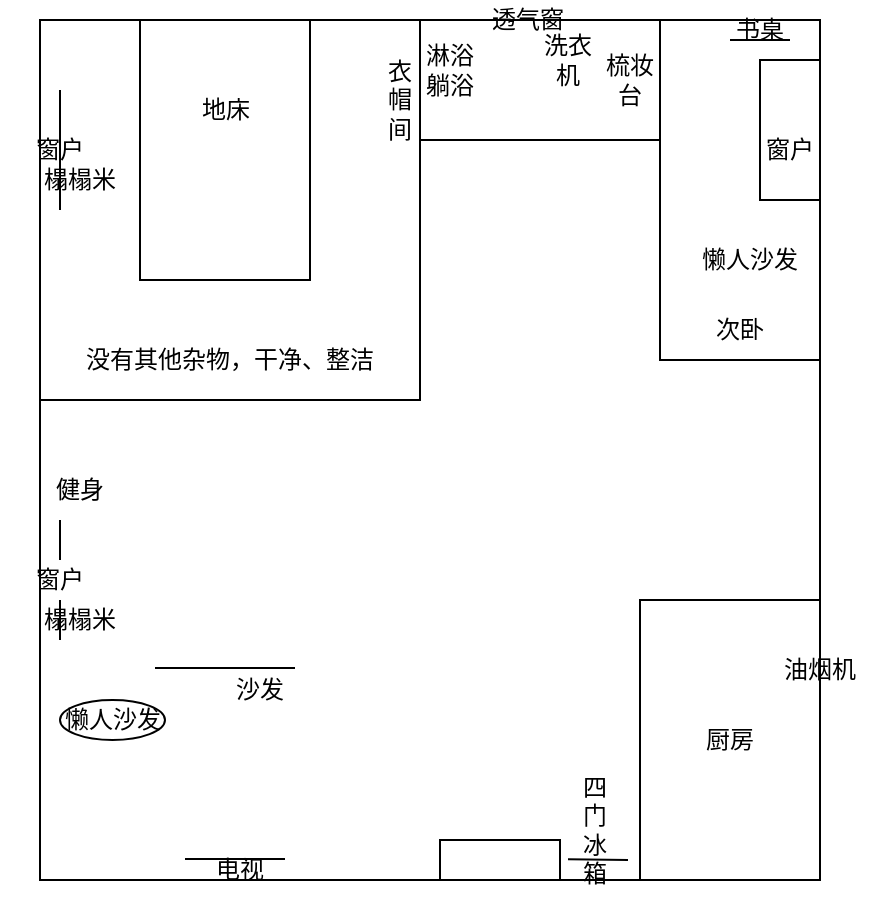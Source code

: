 <mxfile version="20.3.0" type="github">
  <diagram id="Ahpvm5UfH80_zX1NdgCi" name="第 1 页">
    <mxGraphModel dx="981" dy="552" grid="1" gridSize="10" guides="1" tooltips="1" connect="1" arrows="1" fold="1" page="1" pageScale="1" pageWidth="827" pageHeight="1169" math="0" shadow="0">
      <root>
        <mxCell id="0" />
        <mxCell id="1" parent="0" />
        <mxCell id="bJICMdsOaidTDa2SbXjU-1" value="" style="rounded=0;whiteSpace=wrap;html=1;" vertex="1" parent="1">
          <mxGeometry x="150" y="260" width="390" height="430" as="geometry" />
        </mxCell>
        <mxCell id="bJICMdsOaidTDa2SbXjU-2" value="" style="rounded=0;whiteSpace=wrap;html=1;" vertex="1" parent="1">
          <mxGeometry x="350" y="670" width="60" height="20" as="geometry" />
        </mxCell>
        <mxCell id="bJICMdsOaidTDa2SbXjU-3" value="" style="whiteSpace=wrap;html=1;aspect=fixed;" vertex="1" parent="1">
          <mxGeometry x="150" y="260" width="190" height="190" as="geometry" />
        </mxCell>
        <mxCell id="bJICMdsOaidTDa2SbXjU-6" value="" style="rounded=0;whiteSpace=wrap;html=1;" vertex="1" parent="1">
          <mxGeometry x="460" y="260" width="80" height="170" as="geometry" />
        </mxCell>
        <mxCell id="bJICMdsOaidTDa2SbXjU-7" value="" style="rounded=0;whiteSpace=wrap;html=1;" vertex="1" parent="1">
          <mxGeometry x="340" y="260" width="120" height="60" as="geometry" />
        </mxCell>
        <mxCell id="bJICMdsOaidTDa2SbXjU-8" value="" style="rounded=0;whiteSpace=wrap;html=1;" vertex="1" parent="1">
          <mxGeometry x="510" y="280" width="30" height="70" as="geometry" />
        </mxCell>
        <mxCell id="bJICMdsOaidTDa2SbXjU-9" value="窗户" style="text;html=1;strokeColor=none;fillColor=none;align=center;verticalAlign=middle;whiteSpace=wrap;rounded=0;" vertex="1" parent="1">
          <mxGeometry x="495" y="310" width="60" height="30" as="geometry" />
        </mxCell>
        <mxCell id="bJICMdsOaidTDa2SbXjU-10" value="次卧" style="text;html=1;strokeColor=none;fillColor=none;align=center;verticalAlign=middle;whiteSpace=wrap;rounded=0;" vertex="1" parent="1">
          <mxGeometry x="470" y="400" width="60" height="30" as="geometry" />
        </mxCell>
        <mxCell id="bJICMdsOaidTDa2SbXjU-13" value="" style="endArrow=none;html=1;rounded=0;" edge="1" parent="1">
          <mxGeometry width="50" height="50" relative="1" as="geometry">
            <mxPoint x="495" y="270" as="sourcePoint" />
            <mxPoint x="525" y="270" as="targetPoint" />
          </mxGeometry>
        </mxCell>
        <mxCell id="bJICMdsOaidTDa2SbXjU-14" value="书桌" style="text;html=1;strokeColor=none;fillColor=none;align=center;verticalAlign=middle;whiteSpace=wrap;rounded=0;" vertex="1" parent="1">
          <mxGeometry x="480" y="250" width="60" height="30" as="geometry" />
        </mxCell>
        <mxCell id="bJICMdsOaidTDa2SbXjU-22" value="懒人沙发" style="text;html=1;strokeColor=none;fillColor=none;align=center;verticalAlign=middle;whiteSpace=wrap;rounded=0;" vertex="1" parent="1">
          <mxGeometry x="480" y="370" width="50" height="20" as="geometry" />
        </mxCell>
        <mxCell id="bJICMdsOaidTDa2SbXjU-23" value="" style="rounded=0;whiteSpace=wrap;html=1;" vertex="1" parent="1">
          <mxGeometry x="200" y="260" width="85" height="130" as="geometry" />
        </mxCell>
        <mxCell id="bJICMdsOaidTDa2SbXjU-25" value="" style="endArrow=none;html=1;rounded=0;" edge="1" parent="1">
          <mxGeometry width="50" height="50" relative="1" as="geometry">
            <mxPoint x="160" y="355" as="sourcePoint" />
            <mxPoint x="160" y="295" as="targetPoint" />
          </mxGeometry>
        </mxCell>
        <mxCell id="bJICMdsOaidTDa2SbXjU-26" value="窗户" style="text;html=1;strokeColor=none;fillColor=none;align=center;verticalAlign=middle;whiteSpace=wrap;rounded=0;" vertex="1" parent="1">
          <mxGeometry x="130" y="310" width="60" height="30" as="geometry" />
        </mxCell>
        <mxCell id="bJICMdsOaidTDa2SbXjU-27" value="地床" style="text;html=1;strokeColor=none;fillColor=none;align=center;verticalAlign=middle;whiteSpace=wrap;rounded=0;" vertex="1" parent="1">
          <mxGeometry x="212.5" y="290" width="60" height="30" as="geometry" />
        </mxCell>
        <mxCell id="bJICMdsOaidTDa2SbXjU-28" value="没有其他杂物，干净、整洁" style="text;html=1;strokeColor=none;fillColor=none;align=center;verticalAlign=middle;whiteSpace=wrap;rounded=0;" vertex="1" parent="1">
          <mxGeometry x="165" y="430" width="160" as="geometry" />
        </mxCell>
        <mxCell id="bJICMdsOaidTDa2SbXjU-29" value="淋浴躺浴" style="text;html=1;strokeColor=none;fillColor=none;align=center;verticalAlign=middle;whiteSpace=wrap;rounded=0;" vertex="1" parent="1">
          <mxGeometry x="340" y="270" width="30" height="30" as="geometry" />
        </mxCell>
        <mxCell id="bJICMdsOaidTDa2SbXjU-30" value="梳妆台" style="text;html=1;strokeColor=none;fillColor=none;align=center;verticalAlign=middle;whiteSpace=wrap;rounded=0;" vertex="1" parent="1">
          <mxGeometry x="430" y="260" width="30" height="60" as="geometry" />
        </mxCell>
        <mxCell id="bJICMdsOaidTDa2SbXjU-31" value="厨房" style="rounded=0;whiteSpace=wrap;html=1;" vertex="1" parent="1">
          <mxGeometry x="450" y="550" width="90" height="140" as="geometry" />
        </mxCell>
        <mxCell id="bJICMdsOaidTDa2SbXjU-32" value="" style="endArrow=none;html=1;rounded=0;" edge="1" parent="1">
          <mxGeometry width="50" height="50" relative="1" as="geometry">
            <mxPoint x="222.5" y="679.5" as="sourcePoint" />
            <mxPoint x="272.5" y="679.5" as="targetPoint" />
          </mxGeometry>
        </mxCell>
        <mxCell id="bJICMdsOaidTDa2SbXjU-33" value="电视" style="text;html=1;strokeColor=none;fillColor=none;align=center;verticalAlign=middle;whiteSpace=wrap;rounded=0;" vertex="1" parent="1">
          <mxGeometry x="220" y="670" width="60" height="30" as="geometry" />
        </mxCell>
        <mxCell id="bJICMdsOaidTDa2SbXjU-34" value="" style="endArrow=none;html=1;rounded=0;" edge="1" parent="1">
          <mxGeometry width="50" height="50" relative="1" as="geometry">
            <mxPoint x="207.5" y="584" as="sourcePoint" />
            <mxPoint x="277.5" y="584" as="targetPoint" />
          </mxGeometry>
        </mxCell>
        <mxCell id="bJICMdsOaidTDa2SbXjU-20" value="健身" style="text;html=1;strokeColor=none;fillColor=none;align=center;verticalAlign=middle;whiteSpace=wrap;rounded=0;" vertex="1" parent="1">
          <mxGeometry x="140" y="480" width="60" height="30" as="geometry" />
        </mxCell>
        <mxCell id="bJICMdsOaidTDa2SbXjU-36" value="沙发" style="text;html=1;strokeColor=none;fillColor=none;align=center;verticalAlign=middle;whiteSpace=wrap;rounded=0;" vertex="1" parent="1">
          <mxGeometry x="230" y="580" width="60" height="30" as="geometry" />
        </mxCell>
        <mxCell id="bJICMdsOaidTDa2SbXjU-37" value="懒人沙发" style="ellipse;whiteSpace=wrap;html=1;" vertex="1" parent="1">
          <mxGeometry x="160" y="600" width="52.5" height="20" as="geometry" />
        </mxCell>
        <mxCell id="bJICMdsOaidTDa2SbXjU-38" value="" style="endArrow=none;html=1;rounded=0;startArrow=none;" edge="1" parent="1" source="bJICMdsOaidTDa2SbXjU-39">
          <mxGeometry width="50" height="50" relative="1" as="geometry">
            <mxPoint x="160" y="570" as="sourcePoint" />
            <mxPoint x="160" y="510" as="targetPoint" />
          </mxGeometry>
        </mxCell>
        <mxCell id="bJICMdsOaidTDa2SbXjU-39" value="窗户" style="text;html=1;strokeColor=none;fillColor=none;align=center;verticalAlign=middle;whiteSpace=wrap;rounded=0;" vertex="1" parent="1">
          <mxGeometry x="140" y="530" width="40" height="20" as="geometry" />
        </mxCell>
        <mxCell id="bJICMdsOaidTDa2SbXjU-40" value="" style="endArrow=none;html=1;rounded=0;" edge="1" parent="1" target="bJICMdsOaidTDa2SbXjU-39">
          <mxGeometry width="50" height="50" relative="1" as="geometry">
            <mxPoint x="160" y="570" as="sourcePoint" />
            <mxPoint x="160" y="510" as="targetPoint" />
          </mxGeometry>
        </mxCell>
        <mxCell id="bJICMdsOaidTDa2SbXjU-41" value="透气窗" style="text;html=1;strokeColor=none;fillColor=none;align=center;verticalAlign=middle;whiteSpace=wrap;rounded=0;" vertex="1" parent="1">
          <mxGeometry x="374" y="250" width="40" height="20" as="geometry" />
        </mxCell>
        <mxCell id="bJICMdsOaidTDa2SbXjU-42" value="" style="endArrow=none;html=1;rounded=0;" edge="1" parent="1">
          <mxGeometry width="50" height="50" relative="1" as="geometry">
            <mxPoint x="414" y="679.58" as="sourcePoint" />
            <mxPoint x="444" y="680" as="targetPoint" />
          </mxGeometry>
        </mxCell>
        <mxCell id="bJICMdsOaidTDa2SbXjU-43" value="四门冰箱" style="text;html=1;strokeColor=none;fillColor=none;align=center;verticalAlign=middle;whiteSpace=wrap;rounded=0;" vertex="1" parent="1">
          <mxGeometry x="420" y="660" width="15" height="10" as="geometry" />
        </mxCell>
        <mxCell id="bJICMdsOaidTDa2SbXjU-45" value="洗衣机" style="text;html=1;strokeColor=none;fillColor=none;align=center;verticalAlign=middle;whiteSpace=wrap;rounded=0;" vertex="1" parent="1">
          <mxGeometry x="396.5" y="270" width="34" height="20" as="geometry" />
        </mxCell>
        <mxCell id="bJICMdsOaidTDa2SbXjU-46" value="衣帽间" style="text;html=1;strokeColor=none;fillColor=none;align=center;verticalAlign=middle;whiteSpace=wrap;rounded=0;" vertex="1" parent="1">
          <mxGeometry x="320" y="260" width="20" height="80" as="geometry" />
        </mxCell>
        <mxCell id="bJICMdsOaidTDa2SbXjU-47" value="油烟机" style="text;html=1;strokeColor=none;fillColor=none;align=center;verticalAlign=middle;whiteSpace=wrap;rounded=0;" vertex="1" parent="1">
          <mxGeometry x="510" y="570" width="60" height="30" as="geometry" />
        </mxCell>
        <mxCell id="bJICMdsOaidTDa2SbXjU-48" value="榻榻米" style="text;html=1;strokeColor=none;fillColor=none;align=center;verticalAlign=middle;whiteSpace=wrap;rounded=0;" vertex="1" parent="1">
          <mxGeometry x="150" y="330" width="40" height="20" as="geometry" />
        </mxCell>
        <mxCell id="bJICMdsOaidTDa2SbXjU-49" value="榻榻米" style="text;html=1;strokeColor=none;fillColor=none;align=center;verticalAlign=middle;whiteSpace=wrap;rounded=0;" vertex="1" parent="1">
          <mxGeometry x="150" y="550" width="40" height="20" as="geometry" />
        </mxCell>
      </root>
    </mxGraphModel>
  </diagram>
</mxfile>

